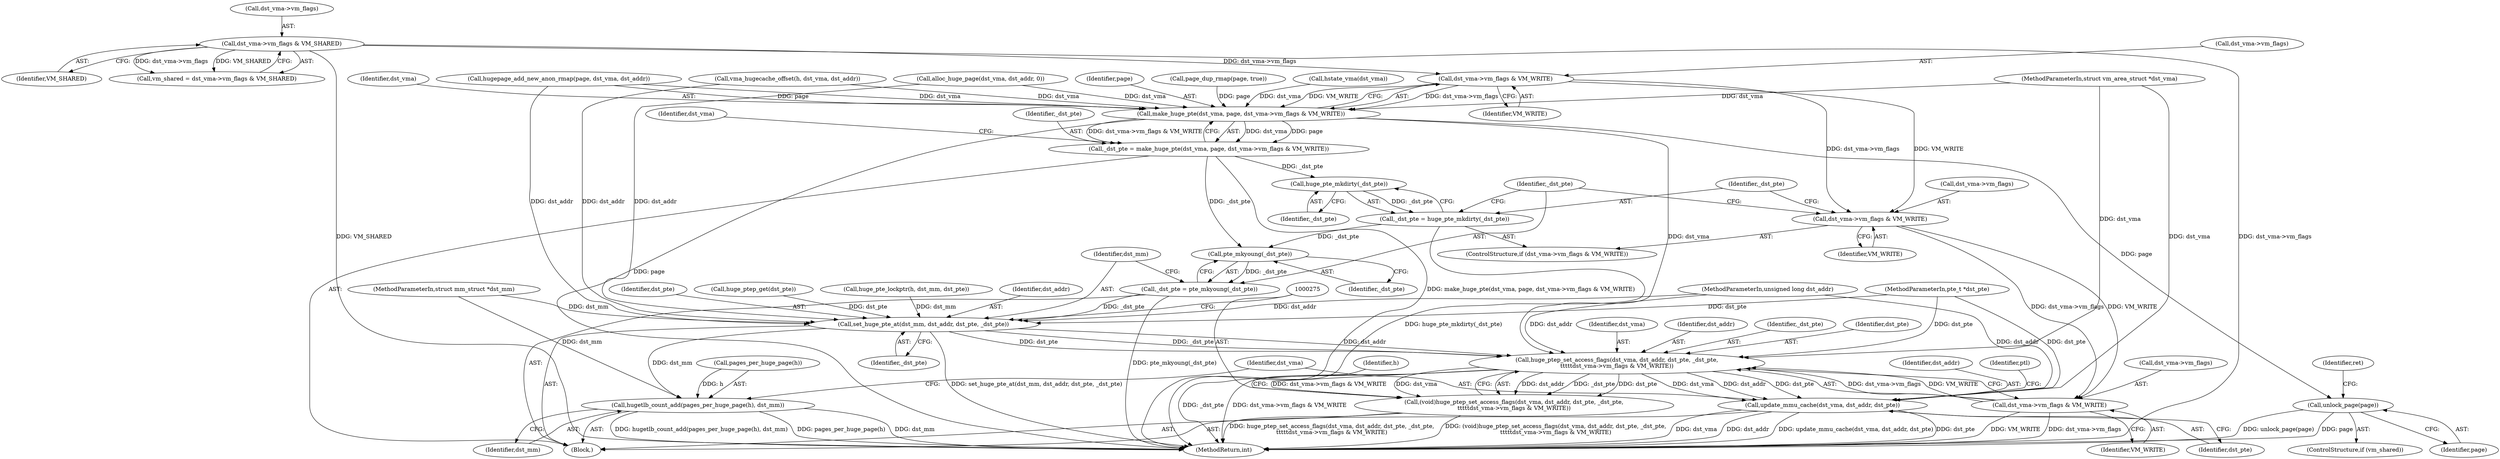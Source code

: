 digraph "0_linux_5af10dfd0afc559bb4b0f7e3e8227a1578333995@pointer" {
"1000250" [label="(Call,dst_vma->vm_flags & VM_WRITE)"];
"1000116" [label="(Call,dst_vma->vm_flags & VM_SHARED)"];
"1000247" [label="(Call,make_huge_pte(dst_vma, page, dst_vma->vm_flags & VM_WRITE))"];
"1000245" [label="(Call,_dst_pte = make_huge_pte(dst_vma, page, dst_vma->vm_flags & VM_WRITE))"];
"1000263" [label="(Call,huge_pte_mkdirty(_dst_pte))"];
"1000261" [label="(Call,_dst_pte = huge_pte_mkdirty(_dst_pte))"];
"1000267" [label="(Call,pte_mkyoung(_dst_pte))"];
"1000265" [label="(Call,_dst_pte = pte_mkyoung(_dst_pte))"];
"1000269" [label="(Call,set_huge_pte_at(dst_mm, dst_addr, dst_pte, _dst_pte))"];
"1000276" [label="(Call,huge_ptep_set_access_flags(dst_vma, dst_addr, dst_pte, _dst_pte,\n\t\t\t\t\tdst_vma->vm_flags & VM_WRITE))"];
"1000274" [label="(Call,(void)huge_ptep_set_access_flags(dst_vma, dst_addr, dst_pte, _dst_pte,\n\t\t\t\t\tdst_vma->vm_flags & VM_WRITE))"];
"1000290" [label="(Call,update_mmu_cache(dst_vma, dst_addr, dst_pte))"];
"1000286" [label="(Call,hugetlb_count_add(pages_per_huge_page(h), dst_mm))"];
"1000298" [label="(Call,unlock_page(page))"];
"1000256" [label="(Call,dst_vma->vm_flags & VM_WRITE)"];
"1000281" [label="(Call,dst_vma->vm_flags & VM_WRITE)"];
"1000112" [label="(Block,)"];
"1000274" [label="(Call,(void)huge_ptep_set_access_flags(dst_vma, dst_addr, dst_pte, _dst_pte,\n\t\t\t\t\tdst_vma->vm_flags & VM_WRITE))"];
"1000263" [label="(Call,huge_pte_mkdirty(_dst_pte))"];
"1000277" [label="(Identifier,dst_vma)"];
"1000251" [label="(Call,dst_vma->vm_flags)"];
"1000298" [label="(Call,unlock_page(page))"];
"1000299" [label="(Identifier,page)"];
"1000267" [label="(Call,pte_mkyoung(_dst_pte))"];
"1000200" [label="(Call,vma_hugecache_offset(h, dst_vma, dst_addr))"];
"1000108" [label="(MethodParameterIn,struct vm_area_struct *dst_vma)"];
"1000261" [label="(Call,_dst_pte = huge_pte_mkdirty(_dst_pte))"];
"1000266" [label="(Identifier,_dst_pte)"];
"1000116" [label="(Call,dst_vma->vm_flags & VM_SHARED)"];
"1000273" [label="(Identifier,_dst_pte)"];
"1000317" [label="(MethodReturn,int)"];
"1000276" [label="(Call,huge_ptep_set_access_flags(dst_vma, dst_addr, dst_pte, _dst_pte,\n\t\t\t\t\tdst_vma->vm_flags & VM_WRITE))"];
"1000278" [label="(Identifier,dst_addr)"];
"1000280" [label="(Identifier,_dst_pte)"];
"1000291" [label="(Identifier,dst_vma)"];
"1000258" [label="(Identifier,dst_vma)"];
"1000272" [label="(Identifier,dst_pte)"];
"1000228" [label="(Call,huge_ptep_get(dst_pte))"];
"1000281" [label="(Call,dst_vma->vm_flags & VM_WRITE)"];
"1000290" [label="(Call,update_mmu_cache(dst_vma, dst_addr, dst_pte))"];
"1000249" [label="(Identifier,page)"];
"1000260" [label="(Identifier,VM_WRITE)"];
"1000250" [label="(Call,dst_vma->vm_flags & VM_WRITE)"];
"1000293" [label="(Identifier,dst_pte)"];
"1000296" [label="(ControlStructure,if (vm_shared))"];
"1000141" [label="(Call,alloc_huge_page(dst_vma, dst_addr, 0))"];
"1000301" [label="(Identifier,ret)"];
"1000285" [label="(Identifier,VM_WRITE)"];
"1000247" [label="(Call,make_huge_pte(dst_vma, page, dst_vma->vm_flags & VM_WRITE))"];
"1000117" [label="(Call,dst_vma->vm_flags)"];
"1000255" [label="(ControlStructure,if (dst_vma->vm_flags & VM_WRITE))"];
"1000254" [label="(Identifier,VM_WRITE)"];
"1000215" [label="(Call,huge_pte_lockptr(h, dst_mm, dst_pte))"];
"1000270" [label="(Identifier,dst_mm)"];
"1000289" [label="(Identifier,dst_mm)"];
"1000265" [label="(Call,_dst_pte = pte_mkyoung(_dst_pte))"];
"1000234" [label="(Call,page_dup_rmap(page, true))"];
"1000287" [label="(Call,pages_per_huge_page(h))"];
"1000246" [label="(Identifier,_dst_pte)"];
"1000245" [label="(Call,_dst_pte = make_huge_pte(dst_vma, page, dst_vma->vm_flags & VM_WRITE))"];
"1000271" [label="(Identifier,dst_addr)"];
"1000269" [label="(Call,set_huge_pte_at(dst_mm, dst_addr, dst_pte, _dst_pte))"];
"1000120" [label="(Identifier,VM_SHARED)"];
"1000124" [label="(Call,hstate_vma(dst_vma))"];
"1000282" [label="(Call,dst_vma->vm_flags)"];
"1000279" [label="(Identifier,dst_pte)"];
"1000106" [label="(MethodParameterIn,struct mm_struct *dst_mm)"];
"1000264" [label="(Identifier,_dst_pte)"];
"1000292" [label="(Identifier,dst_addr)"];
"1000257" [label="(Call,dst_vma->vm_flags)"];
"1000295" [label="(Identifier,ptl)"];
"1000114" [label="(Call,vm_shared = dst_vma->vm_flags & VM_SHARED)"];
"1000241" [label="(Call,hugepage_add_new_anon_rmap(page, dst_vma, dst_addr))"];
"1000256" [label="(Call,dst_vma->vm_flags & VM_WRITE)"];
"1000109" [label="(MethodParameterIn,unsigned long dst_addr)"];
"1000262" [label="(Identifier,_dst_pte)"];
"1000268" [label="(Identifier,_dst_pte)"];
"1000107" [label="(MethodParameterIn,pte_t *dst_pte)"];
"1000286" [label="(Call,hugetlb_count_add(pages_per_huge_page(h), dst_mm))"];
"1000248" [label="(Identifier,dst_vma)"];
"1000288" [label="(Identifier,h)"];
"1000250" -> "1000247"  [label="AST: "];
"1000250" -> "1000254"  [label="CFG: "];
"1000251" -> "1000250"  [label="AST: "];
"1000254" -> "1000250"  [label="AST: "];
"1000247" -> "1000250"  [label="CFG: "];
"1000250" -> "1000247"  [label="DDG: dst_vma->vm_flags"];
"1000250" -> "1000247"  [label="DDG: VM_WRITE"];
"1000116" -> "1000250"  [label="DDG: dst_vma->vm_flags"];
"1000250" -> "1000256"  [label="DDG: dst_vma->vm_flags"];
"1000250" -> "1000256"  [label="DDG: VM_WRITE"];
"1000116" -> "1000114"  [label="AST: "];
"1000116" -> "1000120"  [label="CFG: "];
"1000117" -> "1000116"  [label="AST: "];
"1000120" -> "1000116"  [label="AST: "];
"1000114" -> "1000116"  [label="CFG: "];
"1000116" -> "1000317"  [label="DDG: dst_vma->vm_flags"];
"1000116" -> "1000317"  [label="DDG: VM_SHARED"];
"1000116" -> "1000114"  [label="DDG: dst_vma->vm_flags"];
"1000116" -> "1000114"  [label="DDG: VM_SHARED"];
"1000247" -> "1000245"  [label="AST: "];
"1000248" -> "1000247"  [label="AST: "];
"1000249" -> "1000247"  [label="AST: "];
"1000245" -> "1000247"  [label="CFG: "];
"1000247" -> "1000317"  [label="DDG: page"];
"1000247" -> "1000245"  [label="DDG: dst_vma"];
"1000247" -> "1000245"  [label="DDG: page"];
"1000247" -> "1000245"  [label="DDG: dst_vma->vm_flags & VM_WRITE"];
"1000141" -> "1000247"  [label="DDG: dst_vma"];
"1000124" -> "1000247"  [label="DDG: dst_vma"];
"1000241" -> "1000247"  [label="DDG: dst_vma"];
"1000241" -> "1000247"  [label="DDG: page"];
"1000200" -> "1000247"  [label="DDG: dst_vma"];
"1000108" -> "1000247"  [label="DDG: dst_vma"];
"1000234" -> "1000247"  [label="DDG: page"];
"1000247" -> "1000276"  [label="DDG: dst_vma"];
"1000247" -> "1000298"  [label="DDG: page"];
"1000245" -> "1000112"  [label="AST: "];
"1000246" -> "1000245"  [label="AST: "];
"1000258" -> "1000245"  [label="CFG: "];
"1000245" -> "1000317"  [label="DDG: make_huge_pte(dst_vma, page, dst_vma->vm_flags & VM_WRITE)"];
"1000245" -> "1000263"  [label="DDG: _dst_pte"];
"1000245" -> "1000267"  [label="DDG: _dst_pte"];
"1000263" -> "1000261"  [label="AST: "];
"1000263" -> "1000264"  [label="CFG: "];
"1000264" -> "1000263"  [label="AST: "];
"1000261" -> "1000263"  [label="CFG: "];
"1000263" -> "1000261"  [label="DDG: _dst_pte"];
"1000261" -> "1000255"  [label="AST: "];
"1000262" -> "1000261"  [label="AST: "];
"1000266" -> "1000261"  [label="CFG: "];
"1000261" -> "1000317"  [label="DDG: huge_pte_mkdirty(_dst_pte)"];
"1000261" -> "1000267"  [label="DDG: _dst_pte"];
"1000267" -> "1000265"  [label="AST: "];
"1000267" -> "1000268"  [label="CFG: "];
"1000268" -> "1000267"  [label="AST: "];
"1000265" -> "1000267"  [label="CFG: "];
"1000267" -> "1000265"  [label="DDG: _dst_pte"];
"1000265" -> "1000112"  [label="AST: "];
"1000266" -> "1000265"  [label="AST: "];
"1000270" -> "1000265"  [label="CFG: "];
"1000265" -> "1000317"  [label="DDG: pte_mkyoung(_dst_pte)"];
"1000265" -> "1000269"  [label="DDG: _dst_pte"];
"1000269" -> "1000112"  [label="AST: "];
"1000269" -> "1000273"  [label="CFG: "];
"1000270" -> "1000269"  [label="AST: "];
"1000271" -> "1000269"  [label="AST: "];
"1000272" -> "1000269"  [label="AST: "];
"1000273" -> "1000269"  [label="AST: "];
"1000275" -> "1000269"  [label="CFG: "];
"1000269" -> "1000317"  [label="DDG: set_huge_pte_at(dst_mm, dst_addr, dst_pte, _dst_pte)"];
"1000215" -> "1000269"  [label="DDG: dst_mm"];
"1000106" -> "1000269"  [label="DDG: dst_mm"];
"1000200" -> "1000269"  [label="DDG: dst_addr"];
"1000141" -> "1000269"  [label="DDG: dst_addr"];
"1000241" -> "1000269"  [label="DDG: dst_addr"];
"1000109" -> "1000269"  [label="DDG: dst_addr"];
"1000228" -> "1000269"  [label="DDG: dst_pte"];
"1000107" -> "1000269"  [label="DDG: dst_pte"];
"1000269" -> "1000276"  [label="DDG: dst_addr"];
"1000269" -> "1000276"  [label="DDG: dst_pte"];
"1000269" -> "1000276"  [label="DDG: _dst_pte"];
"1000269" -> "1000286"  [label="DDG: dst_mm"];
"1000276" -> "1000274"  [label="AST: "];
"1000276" -> "1000281"  [label="CFG: "];
"1000277" -> "1000276"  [label="AST: "];
"1000278" -> "1000276"  [label="AST: "];
"1000279" -> "1000276"  [label="AST: "];
"1000280" -> "1000276"  [label="AST: "];
"1000281" -> "1000276"  [label="AST: "];
"1000274" -> "1000276"  [label="CFG: "];
"1000276" -> "1000317"  [label="DDG: _dst_pte"];
"1000276" -> "1000317"  [label="DDG: dst_vma->vm_flags & VM_WRITE"];
"1000276" -> "1000274"  [label="DDG: dst_addr"];
"1000276" -> "1000274"  [label="DDG: _dst_pte"];
"1000276" -> "1000274"  [label="DDG: dst_pte"];
"1000276" -> "1000274"  [label="DDG: dst_vma->vm_flags & VM_WRITE"];
"1000276" -> "1000274"  [label="DDG: dst_vma"];
"1000108" -> "1000276"  [label="DDG: dst_vma"];
"1000109" -> "1000276"  [label="DDG: dst_addr"];
"1000107" -> "1000276"  [label="DDG: dst_pte"];
"1000281" -> "1000276"  [label="DDG: dst_vma->vm_flags"];
"1000281" -> "1000276"  [label="DDG: VM_WRITE"];
"1000276" -> "1000290"  [label="DDG: dst_vma"];
"1000276" -> "1000290"  [label="DDG: dst_addr"];
"1000276" -> "1000290"  [label="DDG: dst_pte"];
"1000274" -> "1000112"  [label="AST: "];
"1000275" -> "1000274"  [label="AST: "];
"1000288" -> "1000274"  [label="CFG: "];
"1000274" -> "1000317"  [label="DDG: (void)huge_ptep_set_access_flags(dst_vma, dst_addr, dst_pte, _dst_pte,\n\t\t\t\t\tdst_vma->vm_flags & VM_WRITE)"];
"1000274" -> "1000317"  [label="DDG: huge_ptep_set_access_flags(dst_vma, dst_addr, dst_pte, _dst_pte,\n\t\t\t\t\tdst_vma->vm_flags & VM_WRITE)"];
"1000290" -> "1000112"  [label="AST: "];
"1000290" -> "1000293"  [label="CFG: "];
"1000291" -> "1000290"  [label="AST: "];
"1000292" -> "1000290"  [label="AST: "];
"1000293" -> "1000290"  [label="AST: "];
"1000295" -> "1000290"  [label="CFG: "];
"1000290" -> "1000317"  [label="DDG: dst_vma"];
"1000290" -> "1000317"  [label="DDG: dst_addr"];
"1000290" -> "1000317"  [label="DDG: update_mmu_cache(dst_vma, dst_addr, dst_pte)"];
"1000290" -> "1000317"  [label="DDG: dst_pte"];
"1000108" -> "1000290"  [label="DDG: dst_vma"];
"1000109" -> "1000290"  [label="DDG: dst_addr"];
"1000107" -> "1000290"  [label="DDG: dst_pte"];
"1000286" -> "1000112"  [label="AST: "];
"1000286" -> "1000289"  [label="CFG: "];
"1000287" -> "1000286"  [label="AST: "];
"1000289" -> "1000286"  [label="AST: "];
"1000291" -> "1000286"  [label="CFG: "];
"1000286" -> "1000317"  [label="DDG: hugetlb_count_add(pages_per_huge_page(h), dst_mm)"];
"1000286" -> "1000317"  [label="DDG: pages_per_huge_page(h)"];
"1000286" -> "1000317"  [label="DDG: dst_mm"];
"1000287" -> "1000286"  [label="DDG: h"];
"1000106" -> "1000286"  [label="DDG: dst_mm"];
"1000298" -> "1000296"  [label="AST: "];
"1000298" -> "1000299"  [label="CFG: "];
"1000299" -> "1000298"  [label="AST: "];
"1000301" -> "1000298"  [label="CFG: "];
"1000298" -> "1000317"  [label="DDG: unlock_page(page)"];
"1000298" -> "1000317"  [label="DDG: page"];
"1000256" -> "1000255"  [label="AST: "];
"1000256" -> "1000260"  [label="CFG: "];
"1000257" -> "1000256"  [label="AST: "];
"1000260" -> "1000256"  [label="AST: "];
"1000262" -> "1000256"  [label="CFG: "];
"1000266" -> "1000256"  [label="CFG: "];
"1000256" -> "1000281"  [label="DDG: dst_vma->vm_flags"];
"1000256" -> "1000281"  [label="DDG: VM_WRITE"];
"1000281" -> "1000285"  [label="CFG: "];
"1000282" -> "1000281"  [label="AST: "];
"1000285" -> "1000281"  [label="AST: "];
"1000281" -> "1000317"  [label="DDG: VM_WRITE"];
"1000281" -> "1000317"  [label="DDG: dst_vma->vm_flags"];
}

